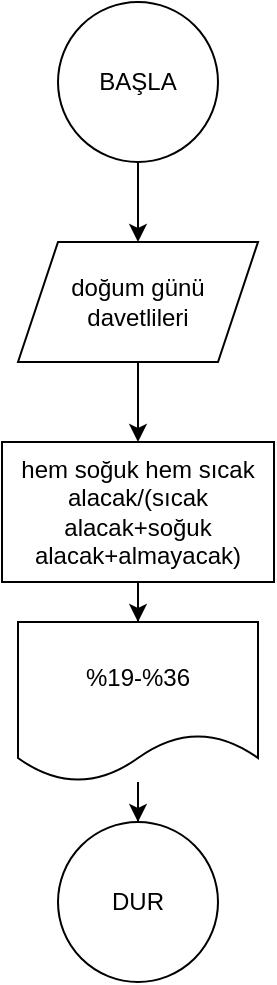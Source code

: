 <mxfile version="15.0.3" type="device"><diagram id="QzyBRfa-VKpIQr5ix1MQ" name="Page-1"><mxGraphModel dx="373" dy="470" grid="1" gridSize="10" guides="1" tooltips="1" connect="1" arrows="1" fold="1" page="1" pageScale="1" pageWidth="827" pageHeight="1169" math="0" shadow="0"><root><mxCell id="0"/><mxCell id="1" parent="0"/><mxCell id="BURkFlcEWcVnvlZlXCIl-1" value="DUR" style="ellipse;whiteSpace=wrap;html=1;aspect=fixed;" vertex="1" parent="1"><mxGeometry x="374" y="480" width="80" height="80" as="geometry"/></mxCell><mxCell id="BURkFlcEWcVnvlZlXCIl-4" value="" style="edgeStyle=orthogonalEdgeStyle;rounded=0;orthogonalLoop=1;jettySize=auto;html=1;" edge="1" parent="1" source="BURkFlcEWcVnvlZlXCIl-2" target="BURkFlcEWcVnvlZlXCIl-3"><mxGeometry relative="1" as="geometry"/></mxCell><mxCell id="BURkFlcEWcVnvlZlXCIl-2" value="BAŞLA" style="ellipse;whiteSpace=wrap;html=1;aspect=fixed;" vertex="1" parent="1"><mxGeometry x="374" y="70" width="80" height="80" as="geometry"/></mxCell><mxCell id="BURkFlcEWcVnvlZlXCIl-6" value="" style="edgeStyle=orthogonalEdgeStyle;rounded=0;orthogonalLoop=1;jettySize=auto;html=1;" edge="1" parent="1" source="BURkFlcEWcVnvlZlXCIl-3" target="BURkFlcEWcVnvlZlXCIl-5"><mxGeometry relative="1" as="geometry"/></mxCell><mxCell id="BURkFlcEWcVnvlZlXCIl-3" value="doğum günü davetlileri" style="shape=parallelogram;perimeter=parallelogramPerimeter;whiteSpace=wrap;html=1;fixedSize=1;" vertex="1" parent="1"><mxGeometry x="354" y="190" width="120" height="60" as="geometry"/></mxCell><mxCell id="BURkFlcEWcVnvlZlXCIl-8" value="" style="edgeStyle=orthogonalEdgeStyle;rounded=0;orthogonalLoop=1;jettySize=auto;html=1;" edge="1" parent="1" source="BURkFlcEWcVnvlZlXCIl-5" target="BURkFlcEWcVnvlZlXCIl-7"><mxGeometry relative="1" as="geometry"/></mxCell><mxCell id="BURkFlcEWcVnvlZlXCIl-5" value="hem soğuk hem sıcak alacak/(sıcak alacak+soğuk alacak+almayacak)" style="rounded=0;whiteSpace=wrap;html=1;" vertex="1" parent="1"><mxGeometry x="346" y="290" width="136" height="70" as="geometry"/></mxCell><mxCell id="BURkFlcEWcVnvlZlXCIl-9" value="" style="edgeStyle=orthogonalEdgeStyle;rounded=0;orthogonalLoop=1;jettySize=auto;html=1;" edge="1" parent="1" source="BURkFlcEWcVnvlZlXCIl-7" target="BURkFlcEWcVnvlZlXCIl-1"><mxGeometry relative="1" as="geometry"/></mxCell><mxCell id="BURkFlcEWcVnvlZlXCIl-7" value="%19-%36" style="shape=document;whiteSpace=wrap;html=1;boundedLbl=1;" vertex="1" parent="1"><mxGeometry x="354" y="380" width="120" height="80" as="geometry"/></mxCell></root></mxGraphModel></diagram></mxfile>